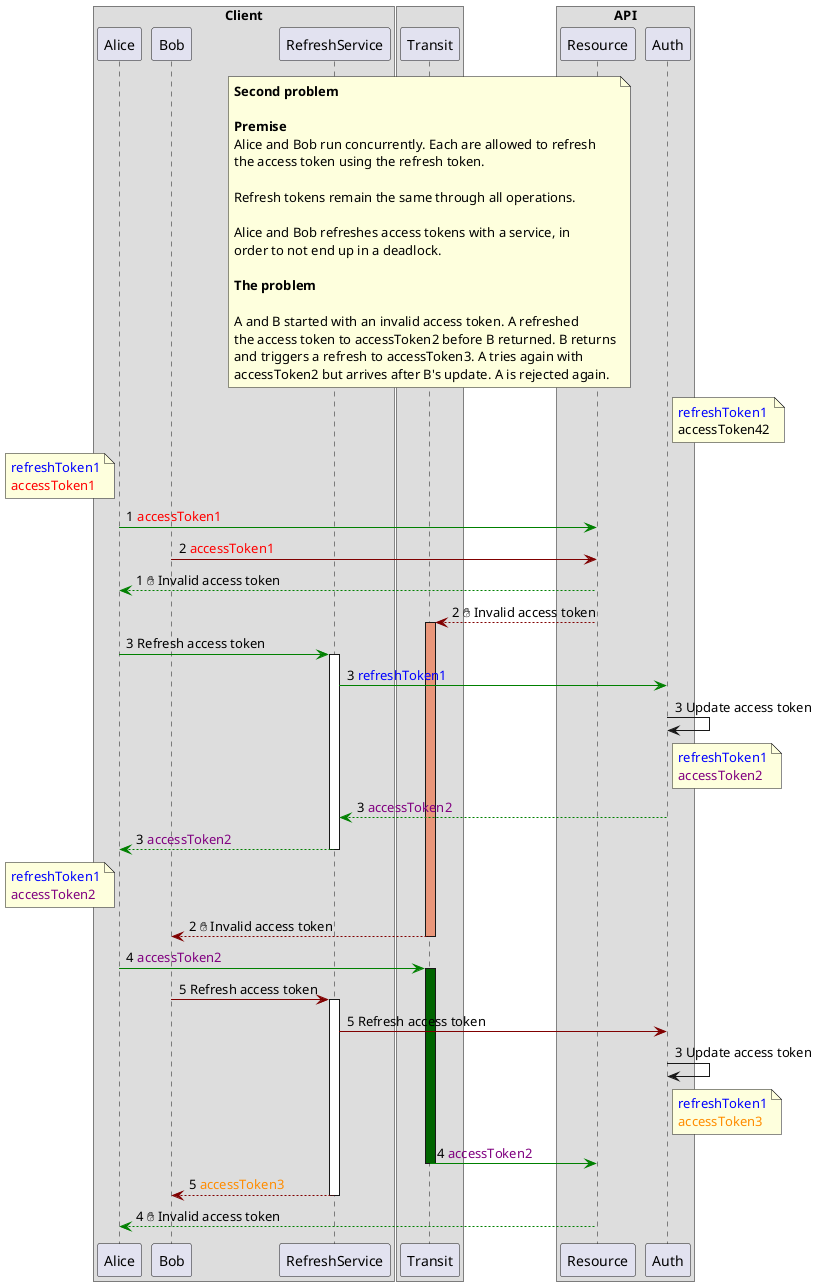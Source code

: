 @startuml

box Client
participant Alice as a
participant Bob as b
participant RefreshService as refresh
end box

box
participant Transit as e
end box

box API
participant Resource as res
participant Auth as auth
end box

note over e
**Second problem**

**Premise**
Alice and Bob run concurrently. Each are allowed to refresh 
the access token using the refresh token.

Refresh tokens remain the same through all operations.

Alice and Bob refreshes access tokens with a service, in
order to not end up in a deadlock.

**The problem**

A and B started with an invalid access token. A refreshed
the access token to accessToken2 before B returned. B returns
and triggers a refresh to accessToken3. A tries again with
accessToken2 but arrives after B's update. A is rejected again.
end note

note right of auth
<color blue>refreshToken1</color>
<color black>accessToken42</color>
end note

note left of a
<color blue>refreshToken1</color>
<color red>accessToken1</color>
end note

a -[#green]> res: 1 <color red>accessToken1</color>
b -[#maroon]> res: 2 <color red>accessToken1</color>

a <[#green]-- res: 1 ✋ Invalid access token
e <[#maroon]-- res: 2 ✋ Invalid access token
activate e #DarkSalmon


a -[#green]> refresh: 3 Refresh access token
activate refresh
refresh -[#green]> auth: 3 <color blue>refreshToken1</color>

auth -> auth: 3 Update access token

note right of auth
<color blue>refreshToken1</color>
<color purple>accessToken2</color>
end note

refresh <[#green]-- auth: 3 <color purple>accessToken2</color>

a <[#green]-- refresh: 3 <color purple>accessToken2</color>
deactivate refresh

note left of a
<color blue>refreshToken1</color>
<color purple>accessToken2</color>
end note

b <[#maroon]-- e: 2 ✋ Invalid access token
deactivate e

a -[#green]> e: 4 <color purple>accessToken2</color>
activate e #DarkGreen




b -[#maroon]> refresh: 5 Refresh access token
activate refresh

refresh -[#maroon]> auth: 5 Refresh access token

auth -> auth: 3 Update access token

note right of auth
<color blue>refreshToken1</color>
<color darkorange>accessToken3</color>
end note

e -[#green]> res: 4 <color purple>accessToken2</color>
deactivate e

b <[#maroon]-- refresh: 5 <color darkorange>accessToken3</color>
deactivate refresh

a <[#green]-- res: 4 ✋ Invalid access token


@enduml